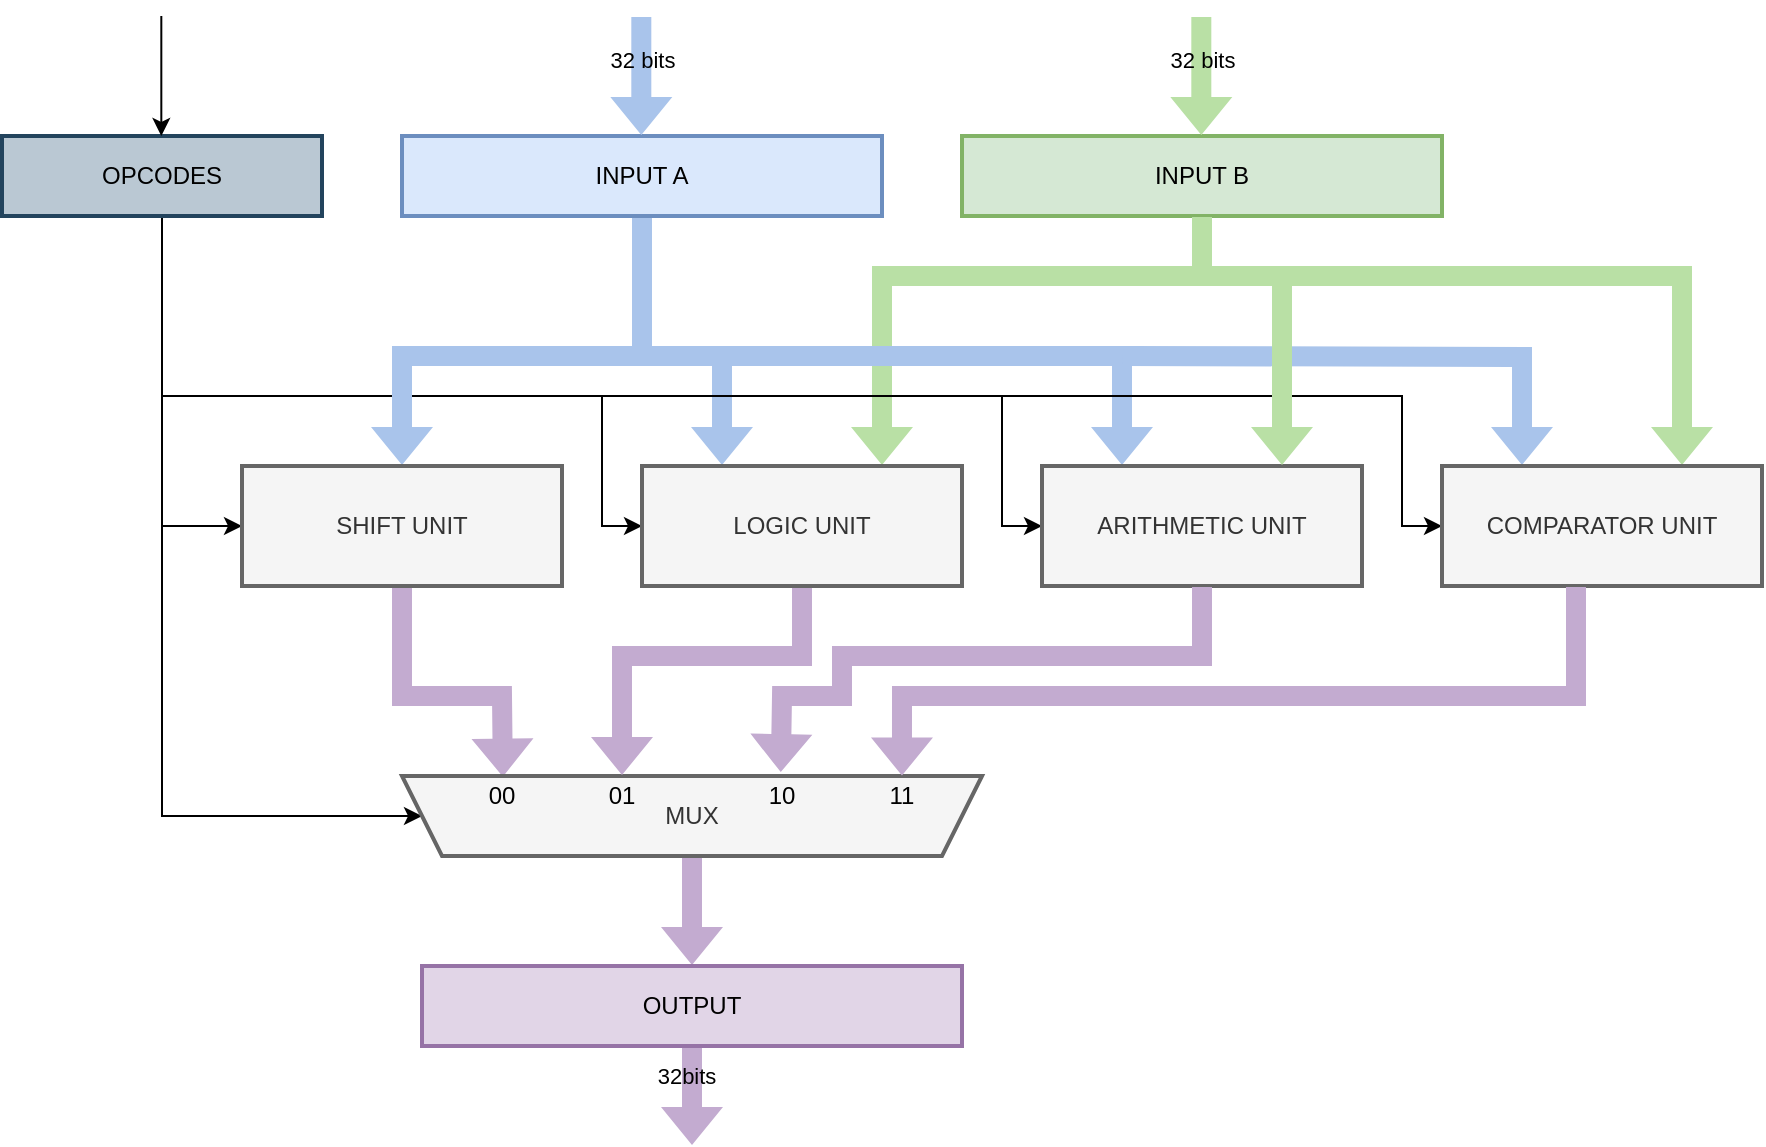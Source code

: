 <mxfile version="13.7.3" type="device"><diagram id="ag2P7odSW-i_a0jDANvJ" name="Page-1"><mxGraphModel dx="569" dy="329" grid="1" gridSize="10" guides="1" tooltips="1" connect="1" arrows="1" fold="1" page="1" pageScale="1" pageWidth="827" pageHeight="1169" math="0" shadow="0"><root><mxCell id="0"/><mxCell id="1" parent="0"/><mxCell id="o2_akJJAUHt6Vyz-p_kY-26" style="edgeStyle=none;shape=flexArrow;rounded=0;orthogonalLoop=1;jettySize=auto;html=1;entryX=0.25;entryY=0;entryDx=0;entryDy=0;startSize=6;endSize=6;strokeWidth=1;exitX=0.5;exitY=1;exitDx=0;exitDy=0;strokeColor=none;fillColor=#A9C4EB;" parent="1" source="o2_akJJAUHt6Vyz-p_kY-4" target="o2_akJJAUHt6Vyz-p_kY-14" edge="1"><mxGeometry relative="1" as="geometry"><Array as="points"><mxPoint x="360" y="190"/><mxPoint x="400" y="190"/></Array></mxGeometry></mxCell><mxCell id="o2_akJJAUHt6Vyz-p_kY-4" value="INPUT A" style="rounded=0;whiteSpace=wrap;html=1;strokeWidth=2;fillColor=#dae8fc;perimeterSpacing=0;strokeColor=#6c8ebf;" parent="1" vertex="1"><mxGeometry x="240" y="80" width="240" height="40" as="geometry"/></mxCell><mxCell id="o2_akJJAUHt6Vyz-p_kY-47" style="edgeStyle=none;shape=flexArrow;rounded=0;orthogonalLoop=1;jettySize=auto;html=1;entryX=0.75;entryY=0;entryDx=0;entryDy=0;strokeWidth=1;fillColor=#B9E0A5;strokeColor=none;" parent="1" source="o2_akJJAUHt6Vyz-p_kY-7" target="o2_akJJAUHt6Vyz-p_kY-30" edge="1"><mxGeometry relative="1" as="geometry"><Array as="points"><mxPoint x="640" y="220"/><mxPoint x="640" y="150"/><mxPoint x="880" y="150"/></Array></mxGeometry></mxCell><mxCell id="o2_akJJAUHt6Vyz-p_kY-73" style="edgeStyle=none;shape=flexArrow;rounded=0;orthogonalLoop=1;jettySize=auto;html=1;entryX=0.75;entryY=0;entryDx=0;entryDy=0;strokeWidth=1;fillColor=#B9E0A5;strokeColor=none;" parent="1" target="o2_akJJAUHt6Vyz-p_kY-14" edge="1"><mxGeometry relative="1" as="geometry"><mxPoint x="640" y="150" as="sourcePoint"/><Array as="points"><mxPoint x="480" y="150"/></Array></mxGeometry></mxCell><mxCell id="o2_akJJAUHt6Vyz-p_kY-7" value="INPUT B" style="rounded=0;whiteSpace=wrap;html=1;strokeWidth=2;fillColor=#d5e8d4;strokeColor=#82b366;" parent="1" vertex="1"><mxGeometry x="520" y="80" width="240" height="40" as="geometry"/></mxCell><mxCell id="o2_akJJAUHt6Vyz-p_kY-18" style="edgeStyle=orthogonalEdgeStyle;rounded=0;orthogonalLoop=1;jettySize=auto;html=1;entryX=0;entryY=0.5;entryDx=0;entryDy=0;" parent="1" source="o2_akJJAUHt6Vyz-p_kY-8" target="o2_akJJAUHt6Vyz-p_kY-14" edge="1"><mxGeometry relative="1" as="geometry"><mxPoint x="120" y="220" as="targetPoint"/><Array as="points"><mxPoint x="120" y="210"/><mxPoint x="340" y="210"/><mxPoint x="340" y="275"/></Array></mxGeometry></mxCell><mxCell id="o2_akJJAUHt6Vyz-p_kY-51" style="edgeStyle=none;rounded=0;orthogonalLoop=1;jettySize=auto;html=1;strokeWidth=1;fillColor=#B9E0A5;entryX=0;entryY=0.5;entryDx=0;entryDy=0;" parent="1" source="o2_akJJAUHt6Vyz-p_kY-8" target="o2_akJJAUHt6Vyz-p_kY-32" edge="1"><mxGeometry relative="1" as="geometry"><mxPoint x="120" y="320" as="targetPoint"/><Array as="points"><mxPoint x="120" y="275"/></Array></mxGeometry></mxCell><mxCell id="o2_akJJAUHt6Vyz-p_kY-59" style="edgeStyle=none;rounded=0;orthogonalLoop=1;jettySize=auto;html=1;entryX=1;entryY=0.5;entryDx=0;entryDy=0;strokeColor=#000000;strokeWidth=1;fillColor=#A9C4EB;" parent="1" source="o2_akJJAUHt6Vyz-p_kY-8" target="o2_akJJAUHt6Vyz-p_kY-55" edge="1"><mxGeometry relative="1" as="geometry"><Array as="points"><mxPoint x="120" y="420"/></Array></mxGeometry></mxCell><mxCell id="o2_akJJAUHt6Vyz-p_kY-8" value="OPCODES" style="rounded=0;whiteSpace=wrap;html=1;strokeWidth=2;fillColor=#bac8d3;strokeColor=#23445d;" parent="1" vertex="1"><mxGeometry x="40" y="80" width="160" height="40" as="geometry"/></mxCell><mxCell id="o2_akJJAUHt6Vyz-p_kY-13" value="" style="endArrow=classic;html=1;" parent="1" edge="1"><mxGeometry width="50" height="50" relative="1" as="geometry"><mxPoint x="119.66" y="20" as="sourcePoint"/><mxPoint x="119.66" y="80" as="targetPoint"/></mxGeometry></mxCell><mxCell id="o2_akJJAUHt6Vyz-p_kY-42" style="edgeStyle=none;rounded=0;orthogonalLoop=1;jettySize=auto;html=1;entryX=0.5;entryY=0;entryDx=0;entryDy=0;strokeWidth=1;shape=flexArrow;fillColor=#A9C4EB;strokeColor=none;" parent="1" target="o2_akJJAUHt6Vyz-p_kY-32" edge="1"><mxGeometry relative="1" as="geometry"><Array as="points"><mxPoint x="360" y="190"/><mxPoint x="240" y="190"/></Array><mxPoint x="380" y="190" as="sourcePoint"/></mxGeometry></mxCell><mxCell id="o2_akJJAUHt6Vyz-p_kY-45" style="edgeStyle=none;rounded=0;orthogonalLoop=1;jettySize=auto;html=1;entryX=0.25;entryY=0;entryDx=0;entryDy=0;strokeWidth=1;shape=flexArrow;fillColor=#A9C4EB;strokeColor=none;" parent="1" target="o2_akJJAUHt6Vyz-p_kY-33" edge="1"><mxGeometry relative="1" as="geometry"><Array as="points"><mxPoint x="360" y="190"/><mxPoint x="410" y="190"/><mxPoint x="600" y="190"/></Array><mxPoint x="360" y="140" as="sourcePoint"/></mxGeometry></mxCell><mxCell id="o2_akJJAUHt6Vyz-p_kY-22" value="" style="endArrow=classic;html=1;shape=flexArrow;startSize=6;endSize=6;strokeWidth=1;strokeColor=none;fillColor=#A9C4EB;" parent="1" edge="1"><mxGeometry width="50" height="50" relative="1" as="geometry"><mxPoint x="359.66" y="20" as="sourcePoint"/><mxPoint x="359.66" y="80" as="targetPoint"/></mxGeometry></mxCell><mxCell id="o2_akJJAUHt6Vyz-p_kY-23" value="32 bits" style="edgeLabel;html=1;align=center;verticalAlign=middle;resizable=0;points=[];labelBorderColor=none;labelBackgroundColor=none;" parent="o2_akJJAUHt6Vyz-p_kY-22" vertex="1" connectable="0"><mxGeometry x="-0.291" y="1" relative="1" as="geometry"><mxPoint x="-1" as="offset"/></mxGeometry></mxCell><mxCell id="o2_akJJAUHt6Vyz-p_kY-24" value="" style="endArrow=classic;html=1;shape=flexArrow;startSize=6;endSize=6;strokeWidth=1;strokeColor=none;fillColor=#B9E0A5;" parent="1" edge="1"><mxGeometry width="50" height="50" relative="1" as="geometry"><mxPoint x="639.66" y="20" as="sourcePoint"/><mxPoint x="639.66" y="80" as="targetPoint"/></mxGeometry></mxCell><mxCell id="o2_akJJAUHt6Vyz-p_kY-25" value="32 bits" style="edgeLabel;html=1;align=center;verticalAlign=middle;resizable=0;points=[];labelBorderColor=none;labelBackgroundColor=none;" parent="o2_akJJAUHt6Vyz-p_kY-24" vertex="1" connectable="0"><mxGeometry x="-0.291" y="1" relative="1" as="geometry"><mxPoint x="-1" as="offset"/></mxGeometry></mxCell><mxCell id="uPAG5npO5vZ2l8pqrNS4-5" style="edgeStyle=orthogonalEdgeStyle;shape=flexArrow;rounded=0;orthogonalLoop=1;jettySize=auto;html=1;exitX=0.25;exitY=0;exitDx=0;exitDy=0;entryX=0.25;entryY=0;entryDx=0;entryDy=0;strokeColor=none;fillColor=#A9C4EB;" parent="1" target="o2_akJJAUHt6Vyz-p_kY-30" edge="1"><mxGeometry relative="1" as="geometry"><mxPoint x="600" y="190" as="sourcePoint"/></mxGeometry></mxCell><mxCell id="uPAG5npO5vZ2l8pqrNS4-7" style="edgeStyle=orthogonalEdgeStyle;rounded=0;orthogonalLoop=1;jettySize=auto;html=1;strokeColor=#000000;fillColor=#B1DDF0;" parent="1" target="o2_akJJAUHt6Vyz-p_kY-30" edge="1"><mxGeometry relative="1" as="geometry"><mxPoint x="540" y="210" as="sourcePoint"/><Array as="points"><mxPoint x="740" y="210"/><mxPoint x="740" y="275"/></Array></mxGeometry></mxCell><mxCell id="o2_akJJAUHt6Vyz-p_kY-30" value="COMPARATOR UNIT" style="rounded=0;whiteSpace=wrap;html=1;labelBackgroundColor=none;strokeColor=#666666;strokeWidth=2;fillColor=#f5f5f5;fontColor=#333333;" parent="1" vertex="1"><mxGeometry x="760" y="245" width="160" height="60" as="geometry"/></mxCell><mxCell id="o2_akJJAUHt6Vyz-p_kY-64" style="edgeStyle=none;shape=flexArrow;rounded=0;orthogonalLoop=1;jettySize=auto;html=1;entryX=0.826;entryY=0.979;entryDx=0;entryDy=0;strokeWidth=1;strokeColor=none;fillColor=#C3ABD0;entryPerimeter=0;" parent="1" source="o2_akJJAUHt6Vyz-p_kY-32" target="o2_akJJAUHt6Vyz-p_kY-55" edge="1"><mxGeometry relative="1" as="geometry"><Array as="points"><mxPoint x="240" y="360"/><mxPoint x="290" y="360"/></Array></mxGeometry></mxCell><mxCell id="o2_akJJAUHt6Vyz-p_kY-32" value="SHIFT UNIT" style="rounded=0;whiteSpace=wrap;html=1;labelBackgroundColor=none;strokeColor=#666666;strokeWidth=2;fillColor=#f5f5f5;fontColor=#333333;" parent="1" vertex="1"><mxGeometry x="160" y="245" width="160" height="60" as="geometry"/></mxCell><mxCell id="uPAG5npO5vZ2l8pqrNS4-6" style="edgeStyle=orthogonalEdgeStyle;rounded=0;orthogonalLoop=1;jettySize=auto;html=1;exitX=0;exitY=0.5;exitDx=0;exitDy=0;fillColor=#B1DDF0;entryX=0;entryY=0.5;entryDx=0;entryDy=0;" parent="1" target="o2_akJJAUHt6Vyz-p_kY-33" edge="1"><mxGeometry relative="1" as="geometry"><mxPoint x="340" y="210" as="sourcePoint"/><Array as="points"><mxPoint x="540" y="210"/><mxPoint x="540" y="275"/></Array></mxGeometry></mxCell><mxCell id="o2_akJJAUHt6Vyz-p_kY-33" value="ARITHMETIC UNIT" style="rounded=0;whiteSpace=wrap;html=1;labelBackgroundColor=none;strokeColor=#666666;strokeWidth=2;fillColor=#f5f5f5;fontColor=#333333;" parent="1" vertex="1"><mxGeometry x="560" y="245" width="160" height="60" as="geometry"/></mxCell><mxCell id="o2_akJJAUHt6Vyz-p_kY-61" style="edgeStyle=none;rounded=0;orthogonalLoop=1;jettySize=auto;html=1;entryX=0.5;entryY=0;entryDx=0;entryDy=0;strokeWidth=1;shape=flexArrow;fillColor=#C3ABD0;strokeColor=none;" parent="1" source="o2_akJJAUHt6Vyz-p_kY-55" target="o2_akJJAUHt6Vyz-p_kY-60" edge="1"><mxGeometry relative="1" as="geometry"/></mxCell><mxCell id="o2_akJJAUHt6Vyz-p_kY-55" value="MUX" style="shape=trapezoid;perimeter=trapezoidPerimeter;whiteSpace=wrap;html=1;fixedSize=1;labelBackgroundColor=none;strokeColor=#666666;strokeWidth=2;fillColor=#f5f5f5;direction=west;fontColor=#333333;" parent="1" vertex="1"><mxGeometry x="240" y="400" width="290" height="40" as="geometry"/></mxCell><mxCell id="o2_akJJAUHt6Vyz-p_kY-66" style="edgeStyle=none;shape=flexArrow;rounded=0;orthogonalLoop=1;jettySize=auto;html=1;strokeWidth=1;fillColor=#C3ABD0;strokeColor=none;" parent="1" source="o2_akJJAUHt6Vyz-p_kY-60" edge="1"><mxGeometry relative="1" as="geometry"><mxPoint x="385" y="585" as="targetPoint"/></mxGeometry></mxCell><mxCell id="o2_akJJAUHt6Vyz-p_kY-67" value="32bits" style="edgeLabel;html=1;align=center;verticalAlign=middle;resizable=0;points=[];labelBackgroundColor=none;" parent="o2_akJJAUHt6Vyz-p_kY-66" vertex="1" connectable="0"><mxGeometry x="-0.417" y="-3" relative="1" as="geometry"><mxPoint as="offset"/></mxGeometry></mxCell><mxCell id="o2_akJJAUHt6Vyz-p_kY-60" value="OUTPUT" style="rounded=0;whiteSpace=wrap;html=1;labelBackgroundColor=none;strokeColor=#9673a6;strokeWidth=2;fillColor=#e1d5e7;" parent="1" vertex="1"><mxGeometry x="250" y="495" width="270" height="40" as="geometry"/></mxCell><mxCell id="uPAG5npO5vZ2l8pqrNS4-4" style="edgeStyle=orthogonalEdgeStyle;rounded=0;orthogonalLoop=1;jettySize=auto;html=1;fillColor=#C3ABD0;shape=flexArrow;strokeColor=none;" parent="1" source="o2_akJJAUHt6Vyz-p_kY-14" target="o2_akJJAUHt6Vyz-p_kY-55" edge="1"><mxGeometry relative="1" as="geometry"><Array as="points"><mxPoint x="440" y="340"/><mxPoint x="350" y="340"/></Array></mxGeometry></mxCell><mxCell id="o2_akJJAUHt6Vyz-p_kY-14" value="LOGIC UNIT" style="rounded=0;whiteSpace=wrap;html=1;strokeWidth=2;fillColor=#f5f5f5;strokeColor=#666666;fontColor=#333333;" parent="1" vertex="1"><mxGeometry x="360" y="245" width="160" height="60" as="geometry"/></mxCell><mxCell id="uPAG5npO5vZ2l8pqrNS4-2" style="edgeStyle=none;shape=flexArrow;rounded=0;orthogonalLoop=1;jettySize=auto;html=1;entryX=0.75;entryY=0;entryDx=0;entryDy=0;strokeWidth=1;fillColor=#B9E0A5;strokeColor=none;" parent="1" source="o2_akJJAUHt6Vyz-p_kY-7" target="o2_akJJAUHt6Vyz-p_kY-33" edge="1"><mxGeometry relative="1" as="geometry"><Array as="points"><mxPoint x="640" y="150"/><mxPoint x="680" y="150"/></Array><mxPoint x="640" y="120" as="sourcePoint"/><mxPoint x="680" y="245" as="targetPoint"/></mxGeometry></mxCell><mxCell id="o2_akJJAUHt6Vyz-p_kY-63" style="edgeStyle=none;shape=flexArrow;rounded=0;orthogonalLoop=1;jettySize=auto;html=1;exitX=0.5;exitY=1;exitDx=0;exitDy=0;entryX=0.347;entryY=1.036;entryDx=0;entryDy=0;strokeWidth=1;fillColor=#C3ABD0;strokeColor=none;entryPerimeter=0;" parent="1" source="o2_akJJAUHt6Vyz-p_kY-33" target="o2_akJJAUHt6Vyz-p_kY-55" edge="1"><mxGeometry relative="1" as="geometry"><Array as="points"><mxPoint x="640" y="340"/><mxPoint x="460" y="340"/><mxPoint x="460" y="360"/><mxPoint x="430" y="360"/></Array></mxGeometry></mxCell><mxCell id="fiQN5378EyrGEsNiJSVS-1" style="edgeStyle=none;shape=flexArrow;rounded=0;orthogonalLoop=1;jettySize=auto;html=1;exitX=0.5;exitY=1;exitDx=0;exitDy=0;entryX=0.138;entryY=0.993;entryDx=0;entryDy=0;strokeWidth=1;fillColor=#C3ABD0;strokeColor=none;entryPerimeter=0;" edge="1" parent="1" target="o2_akJJAUHt6Vyz-p_kY-55"><mxGeometry relative="1" as="geometry"><Array as="points"><mxPoint x="827" y="360"/><mxPoint x="490" y="360"/></Array><mxPoint x="827" y="305" as="sourcePoint"/><mxPoint x="577" y="400" as="targetPoint"/></mxGeometry></mxCell><mxCell id="fiQN5378EyrGEsNiJSVS-6" value="00" style="text;html=1;strokeColor=none;fillColor=none;align=center;verticalAlign=middle;whiteSpace=wrap;rounded=0;" vertex="1" parent="1"><mxGeometry x="270" y="400" width="40" height="20" as="geometry"/></mxCell><mxCell id="fiQN5378EyrGEsNiJSVS-7" value="01" style="text;html=1;strokeColor=none;fillColor=none;align=center;verticalAlign=middle;whiteSpace=wrap;rounded=0;" vertex="1" parent="1"><mxGeometry x="330" y="400" width="40" height="20" as="geometry"/></mxCell><mxCell id="fiQN5378EyrGEsNiJSVS-8" value="11" style="text;html=1;strokeColor=none;fillColor=none;align=center;verticalAlign=middle;whiteSpace=wrap;rounded=0;" vertex="1" parent="1"><mxGeometry x="470" y="400" width="40" height="20" as="geometry"/></mxCell><mxCell id="fiQN5378EyrGEsNiJSVS-9" value="10" style="text;html=1;strokeColor=none;fillColor=none;align=center;verticalAlign=middle;whiteSpace=wrap;rounded=0;" vertex="1" parent="1"><mxGeometry x="410" y="400" width="40" height="20" as="geometry"/></mxCell></root></mxGraphModel></diagram></mxfile>